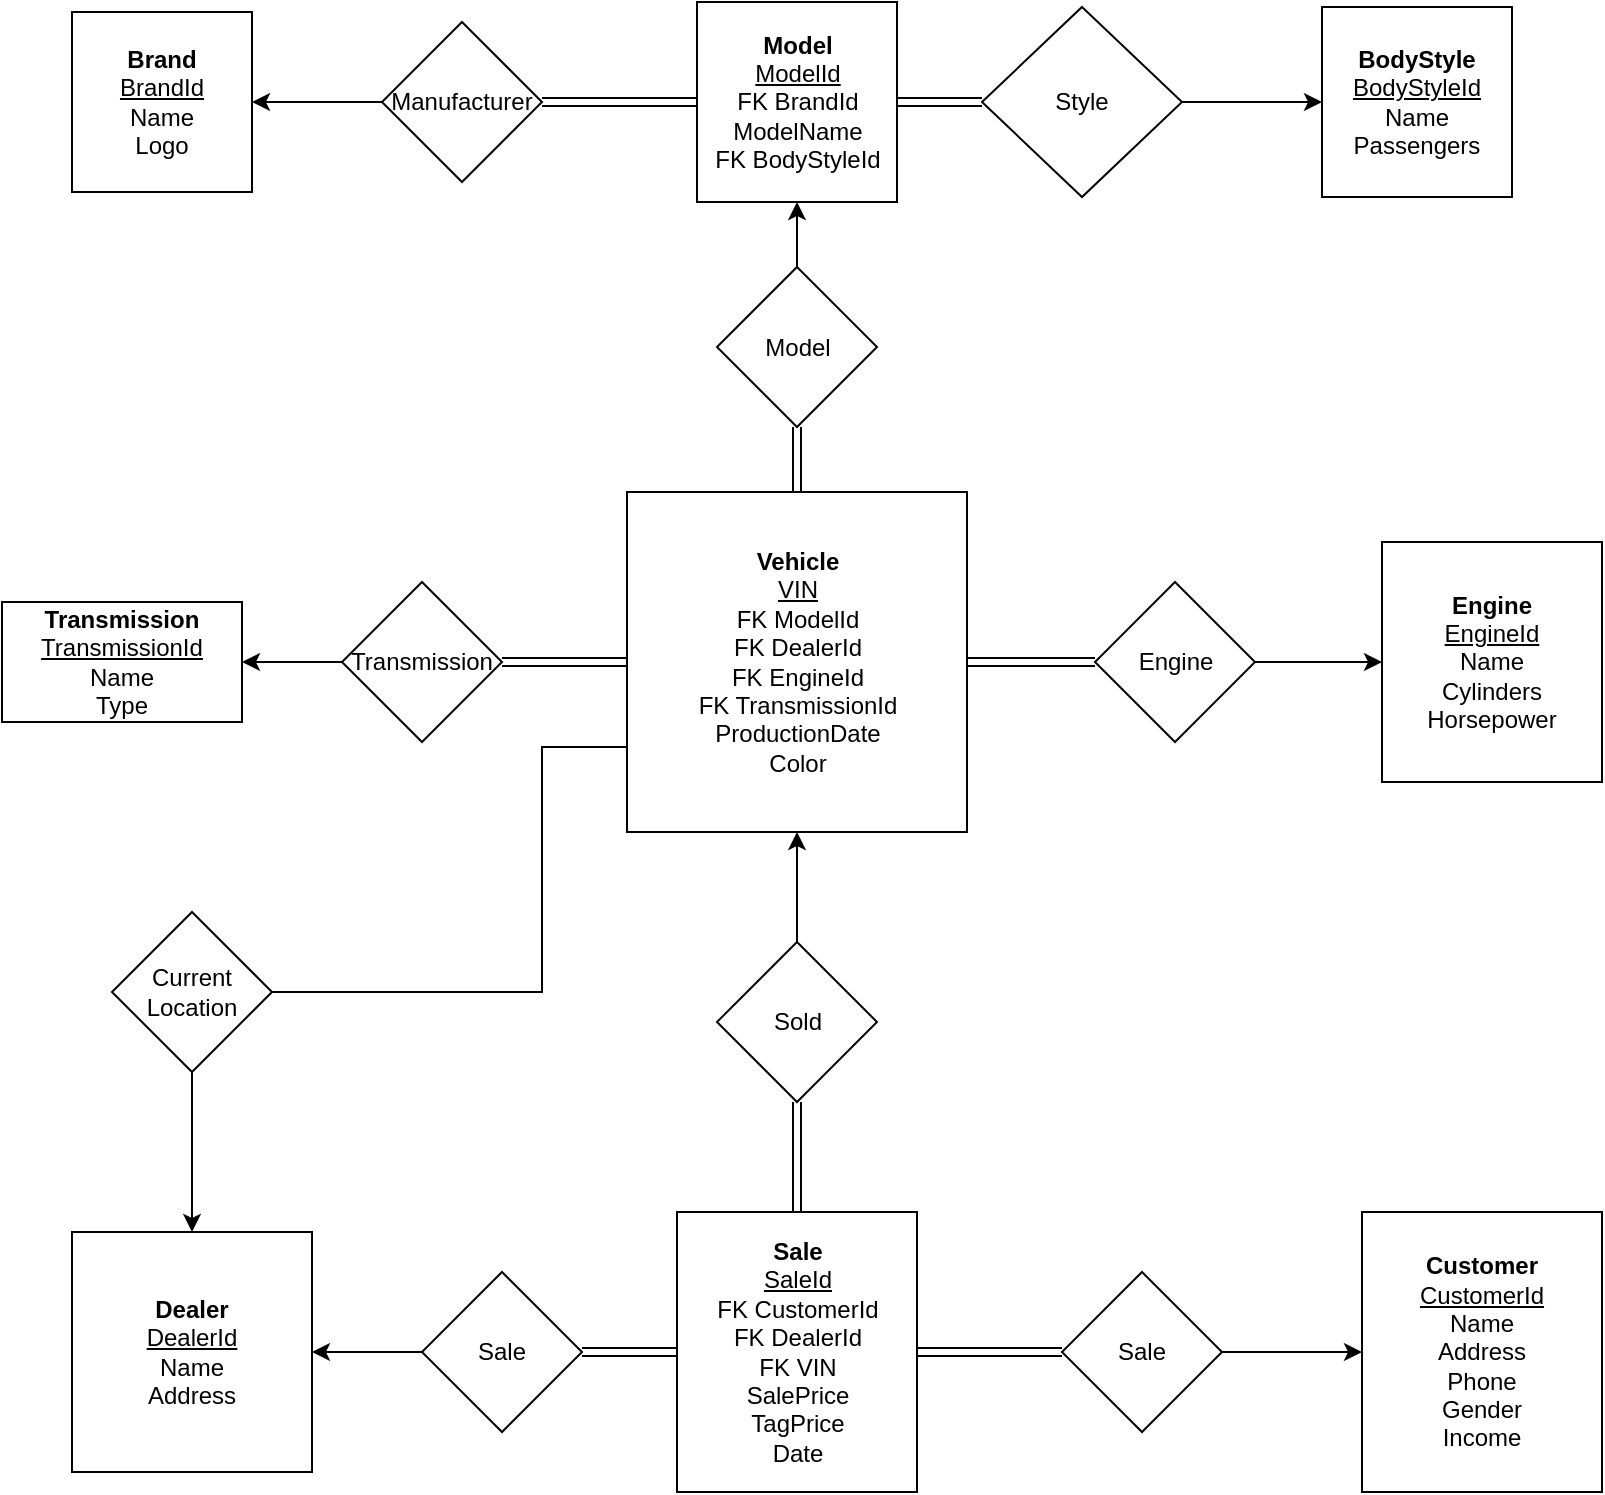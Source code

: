 <mxfile version="12.1.3" pages="1"><diagram id="mCSemKGn84V2WqQAjVJH" name="Page-1"><mxGraphModel dx="854" dy="578" grid="1" gridSize="10" guides="1" tooltips="1" connect="1" arrows="1" fold="1" page="1" pageScale="1" pageWidth="850" pageHeight="1100" math="0" shadow="0"><root><mxCell id="0"/><mxCell id="1" parent="0"/><mxCell id="xfAfvEB1uRiId1zqfrZN-1" value="&lt;div&gt;&lt;b&gt;Brand&lt;/b&gt;&lt;/div&gt;&lt;div&gt;&lt;u&gt;BrandId&lt;/u&gt;&lt;/div&gt;&lt;div&gt;Name&lt;/div&gt;&lt;div&gt;Logo&lt;/div&gt;" style="whiteSpace=wrap;html=1;aspect=fixed;" vertex="1" parent="1"><mxGeometry x="65" y="30" width="90" height="90" as="geometry"/></mxCell><mxCell id="xfAfvEB1uRiId1zqfrZN-19" value="" style="edgeStyle=orthogonalEdgeStyle;rounded=0;orthogonalLoop=1;jettySize=auto;html=1;endArrow=none;endFill=0;strokeColor=#000000;shape=link;" edge="1" parent="1" source="xfAfvEB1uRiId1zqfrZN-4" target="xfAfvEB1uRiId1zqfrZN-14"><mxGeometry relative="1" as="geometry"/></mxCell><mxCell id="xfAfvEB1uRiId1zqfrZN-27" value="" style="edgeStyle=orthogonalEdgeStyle;rounded=0;orthogonalLoop=1;jettySize=auto;html=1;endArrow=none;endFill=0;strokeColor=#000000;startArrow=classic;startFill=1;" edge="1" parent="1" source="xfAfvEB1uRiId1zqfrZN-4" target="xfAfvEB1uRiId1zqfrZN-26"><mxGeometry relative="1" as="geometry"/></mxCell><mxCell id="xfAfvEB1uRiId1zqfrZN-4" value="&lt;div&gt;&lt;b&gt;Model&lt;/b&gt;&lt;/div&gt;&lt;div&gt;&lt;u&gt;ModelId&lt;/u&gt;&lt;/div&gt;&lt;div&gt;FK BrandId&lt;/div&gt;&lt;div&gt;ModelName&lt;/div&gt;&lt;div&gt;FK BodyStyleId&lt;br&gt;&lt;/div&gt;" style="whiteSpace=wrap;html=1;aspect=fixed;" vertex="1" parent="1"><mxGeometry x="377.5" y="25" width="100" height="100" as="geometry"/></mxCell><mxCell id="xfAfvEB1uRiId1zqfrZN-5" value="&lt;div&gt;&lt;b&gt;BodyStyle&lt;/b&gt;&lt;/div&gt;&lt;div&gt;&lt;u&gt;BodyStyleId&lt;/u&gt;&lt;/div&gt;&lt;div&gt;Name&lt;/div&gt;&lt;div&gt;Passengers&lt;br&gt;&lt;/div&gt;" style="whiteSpace=wrap;html=1;aspect=fixed;" vertex="1" parent="1"><mxGeometry x="690" y="27.5" width="95" height="95" as="geometry"/></mxCell><mxCell id="xfAfvEB1uRiId1zqfrZN-6" value="&lt;div&gt;&lt;b&gt;Vehicle&lt;/b&gt;&lt;/div&gt;&lt;div&gt;&lt;u&gt;VIN&lt;/u&gt;&lt;/div&gt;&lt;div&gt;FK ModelId&lt;/div&gt;&lt;div&gt;FK DealerId&lt;/div&gt;&lt;div&gt;FK EngineId&lt;/div&gt;&lt;div&gt;FK TransmissionId&lt;/div&gt;&lt;div&gt;ProductionDate&lt;/div&gt;&lt;div&gt;Color&lt;br&gt;&lt;/div&gt;" style="whiteSpace=wrap;html=1;aspect=fixed;" vertex="1" parent="1"><mxGeometry x="342.5" y="270" width="170" height="170" as="geometry"/></mxCell><mxCell id="xfAfvEB1uRiId1zqfrZN-8" value="&lt;div&gt;&lt;b&gt;Engine&lt;/b&gt;&lt;/div&gt;&lt;div&gt;&lt;u&gt;EngineId&lt;/u&gt;&lt;/div&gt;&lt;div&gt;Name&lt;/div&gt;&lt;div&gt;Cylinders&lt;/div&gt;&lt;div&gt;Horsepower&lt;/div&gt;" style="rounded=0;whiteSpace=wrap;html=1;" vertex="1" parent="1"><mxGeometry x="720" y="295" width="110" height="120" as="geometry"/></mxCell><mxCell id="xfAfvEB1uRiId1zqfrZN-10" value="&lt;div&gt;&lt;b&gt;Transmission&lt;/b&gt;&lt;/div&gt;&lt;div&gt;&lt;u&gt;TransmissionId&lt;/u&gt;&lt;/div&gt;&lt;div&gt;Name&lt;br&gt;&lt;/div&gt;&lt;div&gt;Type&lt;br&gt;&lt;/div&gt;" style="rounded=0;whiteSpace=wrap;html=1;" vertex="1" parent="1"><mxGeometry x="30" y="325" width="120" height="60" as="geometry"/></mxCell><mxCell id="xfAfvEB1uRiId1zqfrZN-11" value="&lt;div&gt;&lt;b&gt;Dealer&lt;/b&gt;&lt;/div&gt;&lt;div&gt;&lt;u&gt;DealerId&lt;/u&gt;&lt;/div&gt;&lt;div&gt;Name&lt;/div&gt;&lt;div&gt;Address&lt;br&gt;&lt;/div&gt;" style="rounded=0;whiteSpace=wrap;html=1;" vertex="1" parent="1"><mxGeometry x="65" y="640" width="120" height="120" as="geometry"/></mxCell><mxCell id="xfAfvEB1uRiId1zqfrZN-37" value="" style="edgeStyle=orthogonalEdgeStyle;rounded=0;orthogonalLoop=1;jettySize=auto;html=1;startArrow=none;startFill=0;endArrow=classic;endFill=1;strokeColor=#000000;shape=link;" edge="1" parent="1" source="xfAfvEB1uRiId1zqfrZN-12" target="xfAfvEB1uRiId1zqfrZN-36"><mxGeometry relative="1" as="geometry"/></mxCell><mxCell id="xfAfvEB1uRiId1zqfrZN-12" value="&lt;div&gt;&lt;b&gt;Sale&lt;/b&gt;&lt;/div&gt;&lt;div&gt;&lt;u&gt;SaleId&lt;/u&gt;&lt;/div&gt;&lt;div&gt;FK CustomerId&lt;/div&gt;&lt;div&gt;FK DealerId&lt;/div&gt;&lt;div&gt;FK VIN&lt;/div&gt;&lt;div&gt;SalePrice&lt;/div&gt;&lt;div&gt;TagPrice&lt;/div&gt;&lt;div&gt;Date&lt;/div&gt;" style="rounded=0;whiteSpace=wrap;html=1;" vertex="1" parent="1"><mxGeometry x="367.5" y="630" width="120" height="140" as="geometry"/></mxCell><mxCell id="xfAfvEB1uRiId1zqfrZN-13" value="&lt;div&gt;&lt;b&gt;Customer&lt;/b&gt;&lt;/div&gt;&lt;div&gt;&lt;u&gt;CustomerId&lt;/u&gt;&lt;/div&gt;&lt;div&gt;Name&lt;/div&gt;&lt;div&gt;Address&lt;/div&gt;&lt;div&gt;Phone&lt;/div&gt;&lt;div&gt;Gender&lt;/div&gt;&lt;div&gt;Income&lt;br&gt;&lt;/div&gt;" style="rounded=0;whiteSpace=wrap;html=1;" vertex="1" parent="1"><mxGeometry x="710" y="630" width="120" height="140" as="geometry"/></mxCell><mxCell id="xfAfvEB1uRiId1zqfrZN-17" value="" style="edgeStyle=orthogonalEdgeStyle;rounded=0;orthogonalLoop=1;jettySize=auto;html=1;endArrow=classic;endFill=1;" edge="1" parent="1" source="xfAfvEB1uRiId1zqfrZN-14" target="xfAfvEB1uRiId1zqfrZN-1"><mxGeometry relative="1" as="geometry"/></mxCell><mxCell id="xfAfvEB1uRiId1zqfrZN-14" value="Manufacturer" style="rhombus;whiteSpace=wrap;html=1;" vertex="1" parent="1"><mxGeometry x="220" y="35" width="80" height="80" as="geometry"/></mxCell><mxCell id="xfAfvEB1uRiId1zqfrZN-23" value="" style="edgeStyle=orthogonalEdgeStyle;rounded=0;orthogonalLoop=1;jettySize=auto;html=1;endArrow=classic;endFill=1;strokeColor=#000000;" edge="1" parent="1" source="xfAfvEB1uRiId1zqfrZN-22" target="xfAfvEB1uRiId1zqfrZN-5"><mxGeometry relative="1" as="geometry"/></mxCell><mxCell id="xfAfvEB1uRiId1zqfrZN-29" value="" style="edgeStyle=orthogonalEdgeStyle;shape=link;rounded=0;orthogonalLoop=1;jettySize=auto;html=1;startArrow=classic;startFill=1;endArrow=none;endFill=0;strokeColor=#000000;" edge="1" parent="1" source="xfAfvEB1uRiId1zqfrZN-22" target="xfAfvEB1uRiId1zqfrZN-4"><mxGeometry relative="1" as="geometry"/></mxCell><mxCell id="xfAfvEB1uRiId1zqfrZN-22" value="Style" style="rhombus;whiteSpace=wrap;html=1;" vertex="1" parent="1"><mxGeometry x="520" y="27.5" width="100" height="95" as="geometry"/></mxCell><mxCell id="xfAfvEB1uRiId1zqfrZN-28" value="" style="edgeStyle=orthogonalEdgeStyle;rounded=0;orthogonalLoop=1;jettySize=auto;html=1;endArrow=none;endFill=0;strokeColor=#000000;shape=link;" edge="1" parent="1" source="xfAfvEB1uRiId1zqfrZN-26" target="xfAfvEB1uRiId1zqfrZN-6"><mxGeometry relative="1" as="geometry"/></mxCell><mxCell id="xfAfvEB1uRiId1zqfrZN-26" value="Model" style="rhombus;whiteSpace=wrap;html=1;" vertex="1" parent="1"><mxGeometry x="387.5" y="157.5" width="80" height="80" as="geometry"/></mxCell><mxCell id="xfAfvEB1uRiId1zqfrZN-31" value="" style="edgeStyle=orthogonalEdgeStyle;shape=link;rounded=0;orthogonalLoop=1;jettySize=auto;html=1;startArrow=classic;startFill=1;endArrow=none;endFill=0;strokeColor=#000000;" edge="1" parent="1" source="xfAfvEB1uRiId1zqfrZN-30" target="xfAfvEB1uRiId1zqfrZN-6"><mxGeometry relative="1" as="geometry"/></mxCell><mxCell id="xfAfvEB1uRiId1zqfrZN-34" value="" style="edgeStyle=orthogonalEdgeStyle;rounded=0;orthogonalLoop=1;jettySize=auto;html=1;startArrow=none;startFill=0;endArrow=classic;endFill=1;strokeColor=#000000;" edge="1" parent="1" source="xfAfvEB1uRiId1zqfrZN-30" target="xfAfvEB1uRiId1zqfrZN-10"><mxGeometry relative="1" as="geometry"/></mxCell><mxCell id="xfAfvEB1uRiId1zqfrZN-30" value="Transmission" style="rhombus;whiteSpace=wrap;html=1;" vertex="1" parent="1"><mxGeometry x="200" y="315" width="80" height="80" as="geometry"/></mxCell><mxCell id="xfAfvEB1uRiId1zqfrZN-33" value="" style="edgeStyle=orthogonalEdgeStyle;shape=link;rounded=0;orthogonalLoop=1;jettySize=auto;html=1;startArrow=classic;startFill=1;endArrow=none;endFill=0;strokeColor=#000000;" edge="1" parent="1" source="xfAfvEB1uRiId1zqfrZN-32" target="xfAfvEB1uRiId1zqfrZN-6"><mxGeometry relative="1" as="geometry"/></mxCell><mxCell id="xfAfvEB1uRiId1zqfrZN-35" value="" style="edgeStyle=orthogonalEdgeStyle;rounded=0;orthogonalLoop=1;jettySize=auto;html=1;startArrow=none;startFill=0;endArrow=classic;endFill=1;strokeColor=#000000;" edge="1" parent="1" source="xfAfvEB1uRiId1zqfrZN-32" target="xfAfvEB1uRiId1zqfrZN-8"><mxGeometry relative="1" as="geometry"/></mxCell><mxCell id="xfAfvEB1uRiId1zqfrZN-32" value="Engine" style="rhombus;whiteSpace=wrap;html=1;" vertex="1" parent="1"><mxGeometry x="576.5" y="315" width="80" height="80" as="geometry"/></mxCell><mxCell id="xfAfvEB1uRiId1zqfrZN-38" value="" style="edgeStyle=orthogonalEdgeStyle;rounded=0;orthogonalLoop=1;jettySize=auto;html=1;startArrow=none;startFill=0;endArrow=classic;endFill=1;strokeColor=#000000;" edge="1" parent="1" source="xfAfvEB1uRiId1zqfrZN-36" target="xfAfvEB1uRiId1zqfrZN-6"><mxGeometry relative="1" as="geometry"/></mxCell><mxCell id="xfAfvEB1uRiId1zqfrZN-36" value="Sold" style="rhombus;whiteSpace=wrap;html=1;" vertex="1" parent="1"><mxGeometry x="387.5" y="495" width="80" height="80" as="geometry"/></mxCell><mxCell id="xfAfvEB1uRiId1zqfrZN-42" value="" style="edgeStyle=orthogonalEdgeStyle;rounded=0;orthogonalLoop=1;jettySize=auto;html=1;startArrow=none;startFill=0;endArrow=classic;endFill=1;strokeColor=#000000;shape=link;" edge="1" parent="1" source="xfAfvEB1uRiId1zqfrZN-39" target="xfAfvEB1uRiId1zqfrZN-12"><mxGeometry relative="1" as="geometry"/></mxCell><mxCell id="xfAfvEB1uRiId1zqfrZN-43" value="" style="edgeStyle=orthogonalEdgeStyle;rounded=0;orthogonalLoop=1;jettySize=auto;html=1;startArrow=none;startFill=0;endArrow=classic;endFill=1;strokeColor=#000000;" edge="1" parent="1" source="xfAfvEB1uRiId1zqfrZN-39" target="xfAfvEB1uRiId1zqfrZN-11"><mxGeometry relative="1" as="geometry"/></mxCell><mxCell id="xfAfvEB1uRiId1zqfrZN-39" value="Sale" style="rhombus;whiteSpace=wrap;html=1;" vertex="1" parent="1"><mxGeometry x="240" y="660" width="80" height="80" as="geometry"/></mxCell><mxCell id="xfAfvEB1uRiId1zqfrZN-47" style="edgeStyle=orthogonalEdgeStyle;rounded=0;orthogonalLoop=1;jettySize=auto;html=1;exitX=1;exitY=0.5;exitDx=0;exitDy=0;entryX=0;entryY=0.75;entryDx=0;entryDy=0;startArrow=none;startFill=0;endArrow=none;endFill=0;strokeColor=#000000;" edge="1" parent="1" source="xfAfvEB1uRiId1zqfrZN-44" target="xfAfvEB1uRiId1zqfrZN-6"><mxGeometry relative="1" as="geometry"><Array as="points"><mxPoint x="300" y="520"/><mxPoint x="300" y="398"/></Array></mxGeometry></mxCell><mxCell id="xfAfvEB1uRiId1zqfrZN-48" value="" style="edgeStyle=orthogonalEdgeStyle;rounded=0;orthogonalLoop=1;jettySize=auto;html=1;startArrow=none;startFill=0;endArrow=classic;endFill=1;strokeColor=#000000;" edge="1" parent="1" source="xfAfvEB1uRiId1zqfrZN-44" target="xfAfvEB1uRiId1zqfrZN-11"><mxGeometry relative="1" as="geometry"/></mxCell><mxCell id="xfAfvEB1uRiId1zqfrZN-44" value="&lt;div&gt;Current&lt;/div&gt;&lt;div&gt;Location&lt;br&gt;&lt;/div&gt;" style="rhombus;whiteSpace=wrap;html=1;" vertex="1" parent="1"><mxGeometry x="85" y="480" width="80" height="80" as="geometry"/></mxCell><mxCell id="xfAfvEB1uRiId1zqfrZN-50" value="" style="edgeStyle=orthogonalEdgeStyle;rounded=0;orthogonalLoop=1;jettySize=auto;html=1;startArrow=none;startFill=0;endArrow=classic;endFill=1;strokeColor=#000000;" edge="1" parent="1" source="xfAfvEB1uRiId1zqfrZN-49" target="xfAfvEB1uRiId1zqfrZN-13"><mxGeometry relative="1" as="geometry"/></mxCell><mxCell id="xfAfvEB1uRiId1zqfrZN-51" value="" style="edgeStyle=orthogonalEdgeStyle;rounded=0;orthogonalLoop=1;jettySize=auto;html=1;startArrow=none;startFill=0;endArrow=classic;endFill=1;strokeColor=#000000;shape=link;" edge="1" parent="1" source="xfAfvEB1uRiId1zqfrZN-49" target="xfAfvEB1uRiId1zqfrZN-12"><mxGeometry relative="1" as="geometry"/></mxCell><mxCell id="xfAfvEB1uRiId1zqfrZN-49" value="&lt;div&gt;Sale&lt;/div&gt;" style="rhombus;whiteSpace=wrap;html=1;" vertex="1" parent="1"><mxGeometry x="560" y="660" width="80" height="80" as="geometry"/></mxCell></root></mxGraphModel></diagram></mxfile>